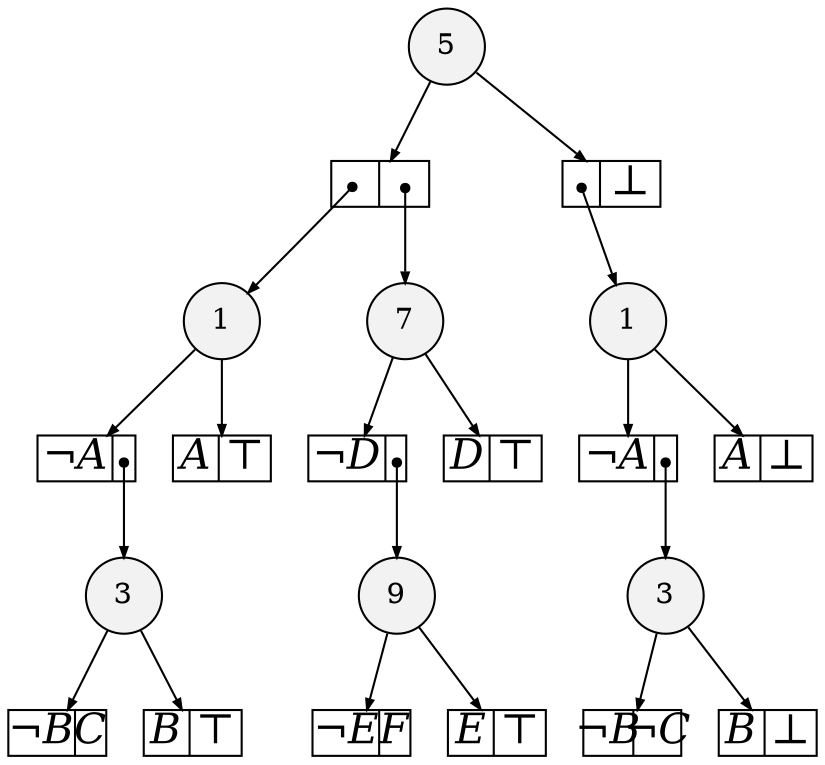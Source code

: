 
digraph sdd {

overlap=false

{rank=same; n19 }
{rank=same; n20 }
{rank=same; n23 }
{rank=same; n16 n21 }
{rank=same; n17 n22 }

n19 [label= "9",style=filled,fillcolor=gray95,shape=circle,height=.25,width=.25]; 
n19e0
      [label= "<L>&not;E|<R>F",
      shape=record,
      fontsize=20,
      fontname="Times-Italic",
      fillcolor=white,
      style=filled,
      fixedsize=true,
      height=.30, 
      width=.65];

n19->n19e0 [arrowsize=.50];
n19e1
      [label= "<L>E|<R>&#8868;",
      shape=record,
      fontsize=20,
      fontname="Times-Italic",
      fillcolor=white,
      style=filled,
      fixedsize=true,
      height=.30, 
      width=.65];

n19->n19e1 [arrowsize=.50];
n20 [label= "7",style=filled,fillcolor=gray95,shape=circle,height=.25,width=.25]; 
n20e0
      [label= "<L>&not;D|<R>",
      shape=record,
      fontsize=20,
      fontname="Times-Italic",
      fillcolor=white,
      style=filled,
      fixedsize=true,
      height=.30, 
      width=.65];

n20->n20e0 [arrowsize=.50];
n20e0:R:c->n19 [arrowsize=.50,tailclip=false,arrowtail=dot,dir=both];
n20e1
      [label= "<L>D|<R>&#8868;",
      shape=record,
      fontsize=20,
      fontname="Times-Italic",
      fillcolor=white,
      style=filled,
      fixedsize=true,
      height=.30, 
      width=.65];

n20->n20e1 [arrowsize=.50];
n23 [label= "5",style=filled,fillcolor=gray95,shape=circle,height=.25,width=.25]; 
n23e0
      [label= "<L>|<R>",
      shape=record,
      fontsize=20,
      fontname="Times-Italic",
      fillcolor=white,
      style=filled,
      fixedsize=true,
      height=.30, 
      width=.65];

n23->n23e0 [arrowsize=.50];
n23e0:L:c->n17 [arrowsize=.50,tailclip=false,arrowtail=dot,dir=both];
n23e0:R:c->n20 [arrowsize=.50,tailclip=false,arrowtail=dot,dir=both];
n23e1
      [label= "<L>|<R>&#8869;",
      shape=record,
      fontsize=20,
      fontname="Times-Italic",
      fillcolor=white,
      style=filled,
      fixedsize=true,
      height=.30, 
      width=.65];

n23->n23e1 [arrowsize=.50];
n23e1:L:c->n22 [arrowsize=.50,tailclip=false,arrowtail=dot,dir=both];
n16 [label= "3",style=filled,fillcolor=gray95,shape=circle,height=.25,width=.25]; 
n16e0
      [label= "<L>&not;B|<R>C",
      shape=record,
      fontsize=20,
      fontname="Times-Italic",
      fillcolor=white,
      style=filled,
      fixedsize=true,
      height=.30, 
      width=.65];

n16->n16e0 [arrowsize=.50];
n16e1
      [label= "<L>B|<R>&#8868;",
      shape=record,
      fontsize=20,
      fontname="Times-Italic",
      fillcolor=white,
      style=filled,
      fixedsize=true,
      height=.30, 
      width=.65];

n16->n16e1 [arrowsize=.50];
n21 [label= "3",style=filled,fillcolor=gray95,shape=circle,height=.25,width=.25]; 
n21e0
      [label= "<L>&not;B|<R>&not;C",
      shape=record,
      fontsize=20,
      fontname="Times-Italic",
      fillcolor=white,
      style=filled,
      fixedsize=true,
      height=.30, 
      width=.65];

n21->n21e0 [arrowsize=.50];
n21e1
      [label= "<L>B|<R>&#8869;",
      shape=record,
      fontsize=20,
      fontname="Times-Italic",
      fillcolor=white,
      style=filled,
      fixedsize=true,
      height=.30, 
      width=.65];

n21->n21e1 [arrowsize=.50];
n17 [label= "1",style=filled,fillcolor=gray95,shape=circle,height=.25,width=.25]; 
n17e0
      [label= "<L>&not;A|<R>",
      shape=record,
      fontsize=20,
      fontname="Times-Italic",
      fillcolor=white,
      style=filled,
      fixedsize=true,
      height=.30, 
      width=.65];

n17->n17e0 [arrowsize=.50];
n17e0:R:c->n16 [arrowsize=.50,tailclip=false,arrowtail=dot,dir=both];
n17e1
      [label= "<L>A|<R>&#8868;",
      shape=record,
      fontsize=20,
      fontname="Times-Italic",
      fillcolor=white,
      style=filled,
      fixedsize=true,
      height=.30, 
      width=.65];

n17->n17e1 [arrowsize=.50];
n22 [label= "1",style=filled,fillcolor=gray95,shape=circle,height=.25,width=.25]; 
n22e0
      [label= "<L>&not;A|<R>",
      shape=record,
      fontsize=20,
      fontname="Times-Italic",
      fillcolor=white,
      style=filled,
      fixedsize=true,
      height=.30, 
      width=.65];

n22->n22e0 [arrowsize=.50];
n22e0:R:c->n21 [arrowsize=.50,tailclip=false,arrowtail=dot,dir=both];
n22e1
      [label= "<L>A|<R>&#8869;",
      shape=record,
      fontsize=20,
      fontname="Times-Italic",
      fillcolor=white,
      style=filled,
      fixedsize=true,
      height=.30, 
      width=.65];

n22->n22e1 [arrowsize=.50];


}

